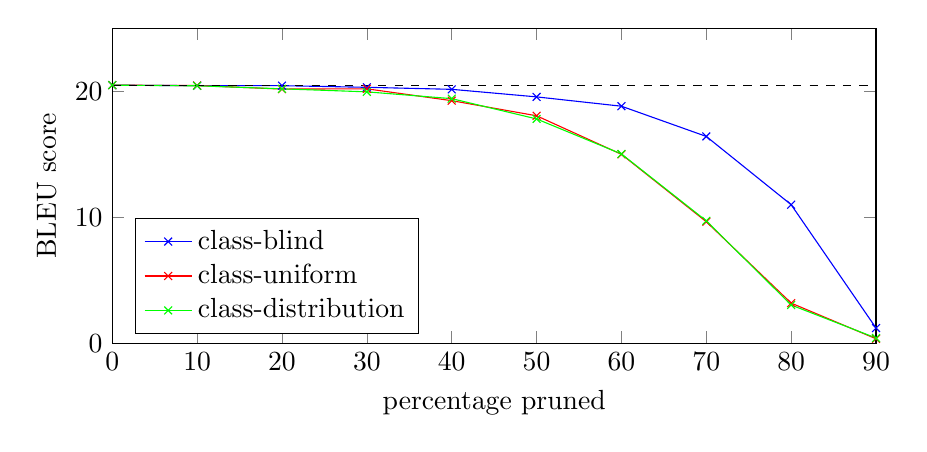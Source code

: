 % !TEX root = acl2016.tex

\begin{tikzpicture}

\begin{axis}[%
width=0.8\columnwidth,
height=4cm,
%at={(0\figurewidth,0\figureheight)},
scale only axis,
xmin=0,
xmax=90,
xtick={0, 10, 20, 30, 40, 50, 60, 70, 80, 90},
xlabel={percentage pruned},
%ymode=log,
ymin=0,
ymax=25,
yminorticks=true,
ylabel={BLEU score},
axis background/.style={fill=white},
legend pos = south west,
legend cell align=left
]
\addplot [color=blue,solid,mark=x,mark options={solid}]
  table[row sep=crcr]{%
  0	20.48\\
10	20.44\\
20	20.44\\
30	20.31\\
40	20.15\\
50	19.55\\
60	18.81\\
70	16.41\\
80	10.99\\
90	1.2\\
};
\addlegendentry{class-blind}

\addplot [color=red,solid,mark=x,mark options={solid}]
  table[row sep=crcr]{%
    0	20.48\\
10	20.45\\
20	20.17\\
30	20.19\\
40	19.25\\
50	18.05\\
60	14.99\\
70	9.64\\
80	3.18\\
90	0.35\\
};
\addlegendentry{class-uniform}

\addplot [color=green,solid,mark=x,mark options={solid}]
  table[row sep=crcr]{%
    0	20.48\\
10	20.43\\
20	20.19\\
30	19.95\\
40	19.41\\
50	17.8\\
60	15.02\\
70	9.71\\
80	3.03\\
90	0.41\\
};
\addlegendentry{class-distribution}

\addplot [color=black,dashed]
  table[row sep=crcr]{%
0	20.48\\
90	20.48\\
};
\end{axis}
\end{tikzpicture}%